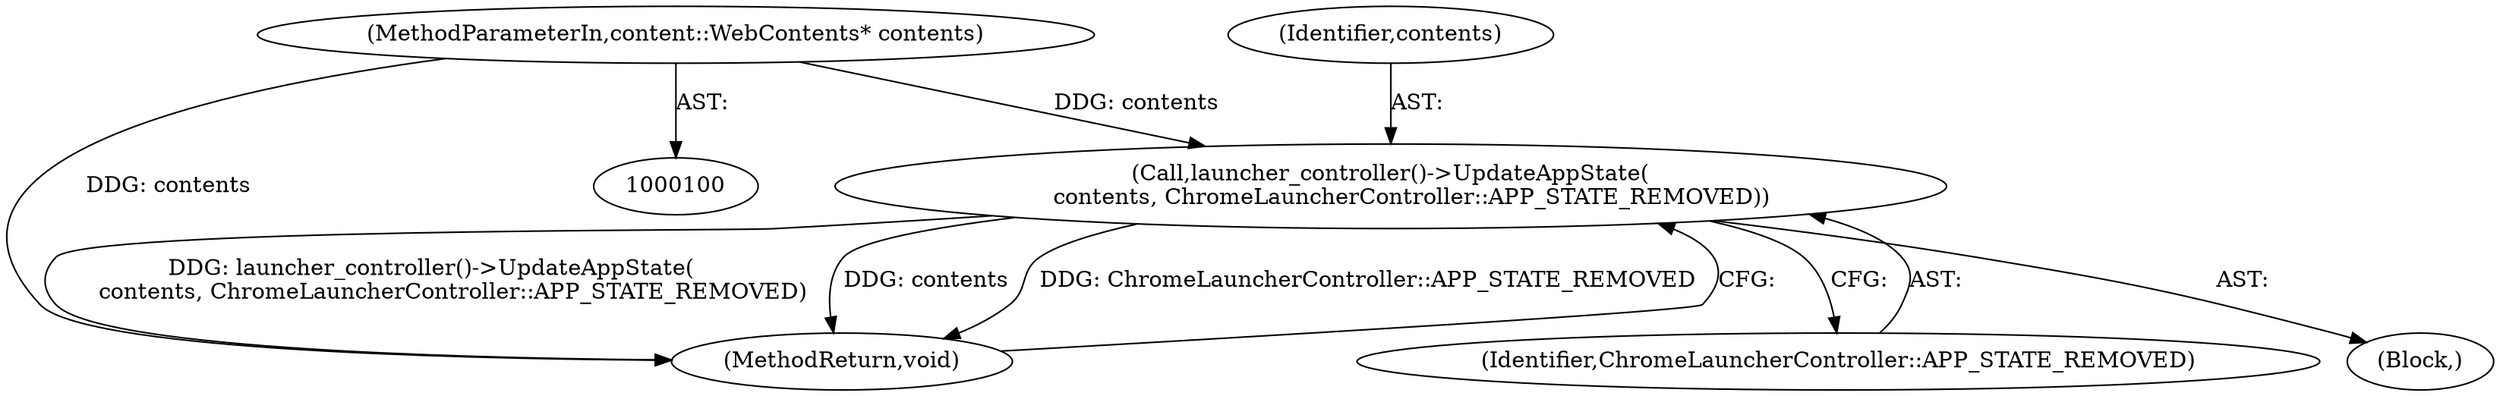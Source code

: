 digraph "0_Chrome_e89cfcb9090e8c98129ae9160c513f504db74599_1@pointer" {
"1000101" [label="(MethodParameterIn,content::WebContents* contents)"];
"1000104" [label="(Call,launcher_controller()->UpdateAppState(\n      contents, ChromeLauncherController::APP_STATE_REMOVED))"];
"1000103" [label="(Block,)"];
"1000104" [label="(Call,launcher_controller()->UpdateAppState(\n      contents, ChromeLauncherController::APP_STATE_REMOVED))"];
"1000105" [label="(Identifier,contents)"];
"1000101" [label="(MethodParameterIn,content::WebContents* contents)"];
"1000107" [label="(MethodReturn,void)"];
"1000106" [label="(Identifier,ChromeLauncherController::APP_STATE_REMOVED)"];
"1000101" -> "1000100"  [label="AST: "];
"1000101" -> "1000107"  [label="DDG: contents"];
"1000101" -> "1000104"  [label="DDG: contents"];
"1000104" -> "1000103"  [label="AST: "];
"1000104" -> "1000106"  [label="CFG: "];
"1000105" -> "1000104"  [label="AST: "];
"1000106" -> "1000104"  [label="AST: "];
"1000107" -> "1000104"  [label="CFG: "];
"1000104" -> "1000107"  [label="DDG: launcher_controller()->UpdateAppState(\n      contents, ChromeLauncherController::APP_STATE_REMOVED)"];
"1000104" -> "1000107"  [label="DDG: contents"];
"1000104" -> "1000107"  [label="DDG: ChromeLauncherController::APP_STATE_REMOVED"];
}
